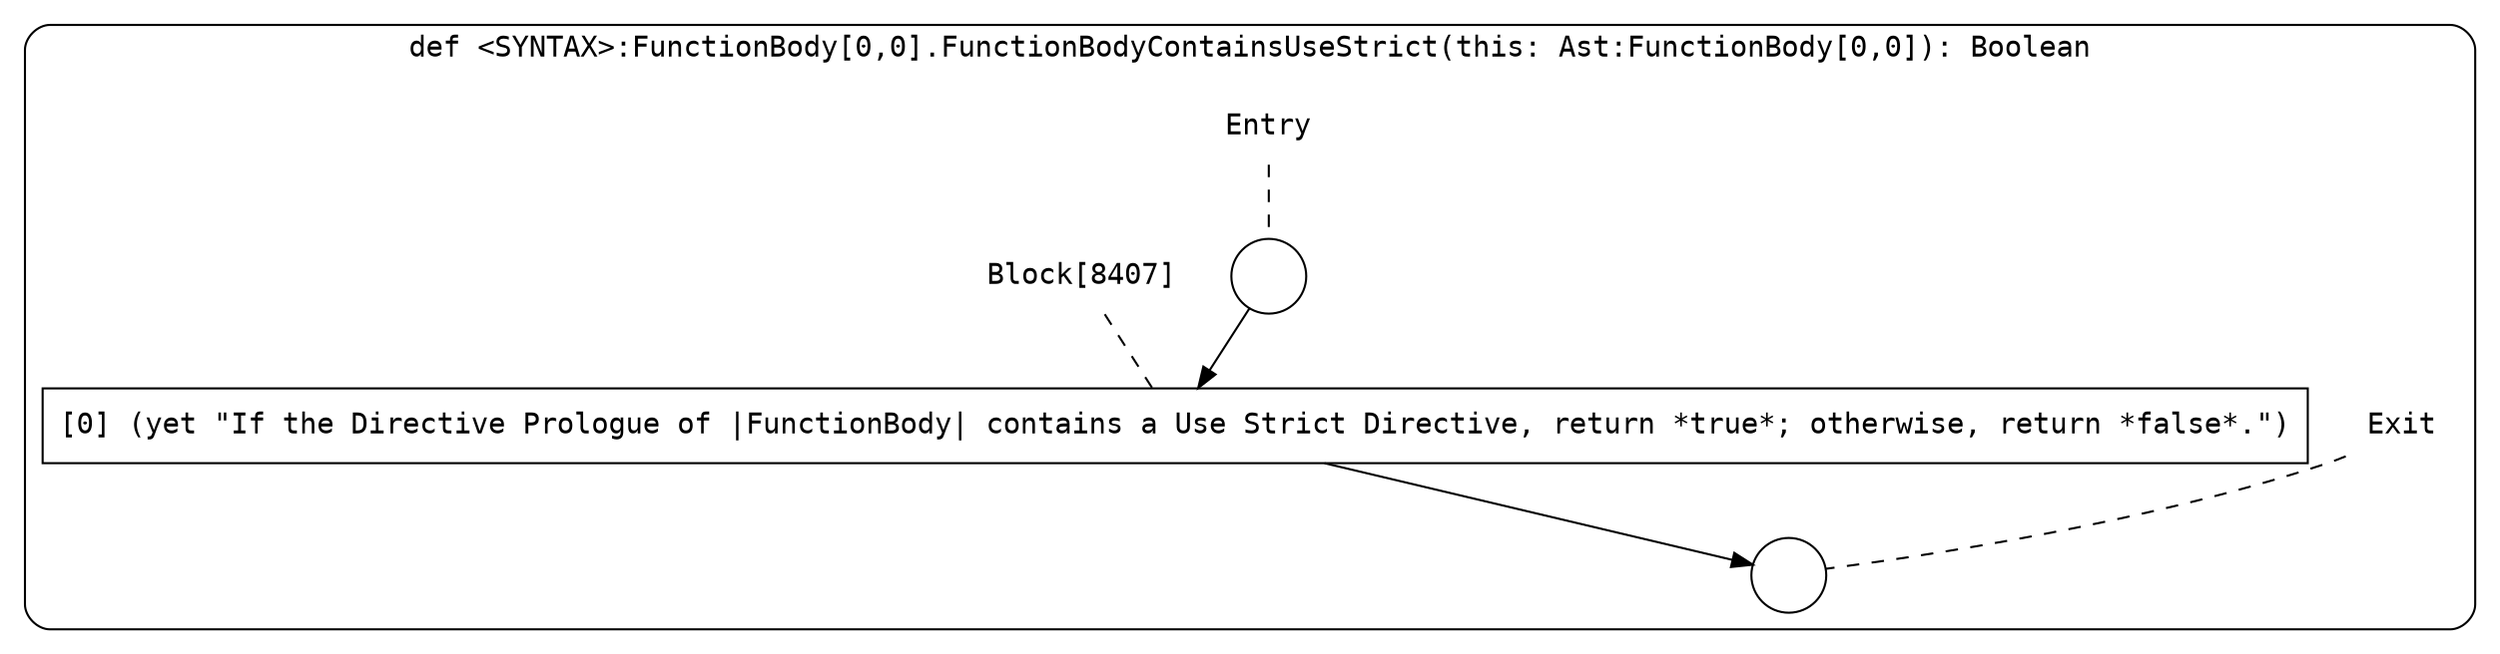 digraph {
  graph [fontname = "Consolas"]
  node [fontname = "Consolas"]
  edge [fontname = "Consolas"]
  subgraph cluster1564 {
    label = "def <SYNTAX>:FunctionBody[0,0].FunctionBodyContainsUseStrict(this: Ast:FunctionBody[0,0]): Boolean"
    style = rounded
    cluster1564_entry_name [shape=none, label=<<font color="black">Entry</font>>]
    cluster1564_entry_name -> cluster1564_entry [arrowhead=none, color="black", style=dashed]
    cluster1564_entry [shape=circle label=" " color="black" fillcolor="white" style=filled]
    cluster1564_entry -> node8407 [color="black"]
    cluster1564_exit_name [shape=none, label=<<font color="black">Exit</font>>]
    cluster1564_exit_name -> cluster1564_exit [arrowhead=none, color="black", style=dashed]
    cluster1564_exit [shape=circle label=" " color="black" fillcolor="white" style=filled]
    node8407_name [shape=none, label=<<font color="black">Block[8407]</font>>]
    node8407_name -> node8407 [arrowhead=none, color="black", style=dashed]
    node8407 [shape=box, label=<<font color="black">[0] (yet &quot;If the Directive Prologue of |FunctionBody| contains a Use Strict Directive, return *true*; otherwise, return *false*.&quot;)<BR ALIGN="LEFT"/></font>> color="black" fillcolor="white", style=filled]
    node8407 -> cluster1564_exit [color="black"]
  }
}